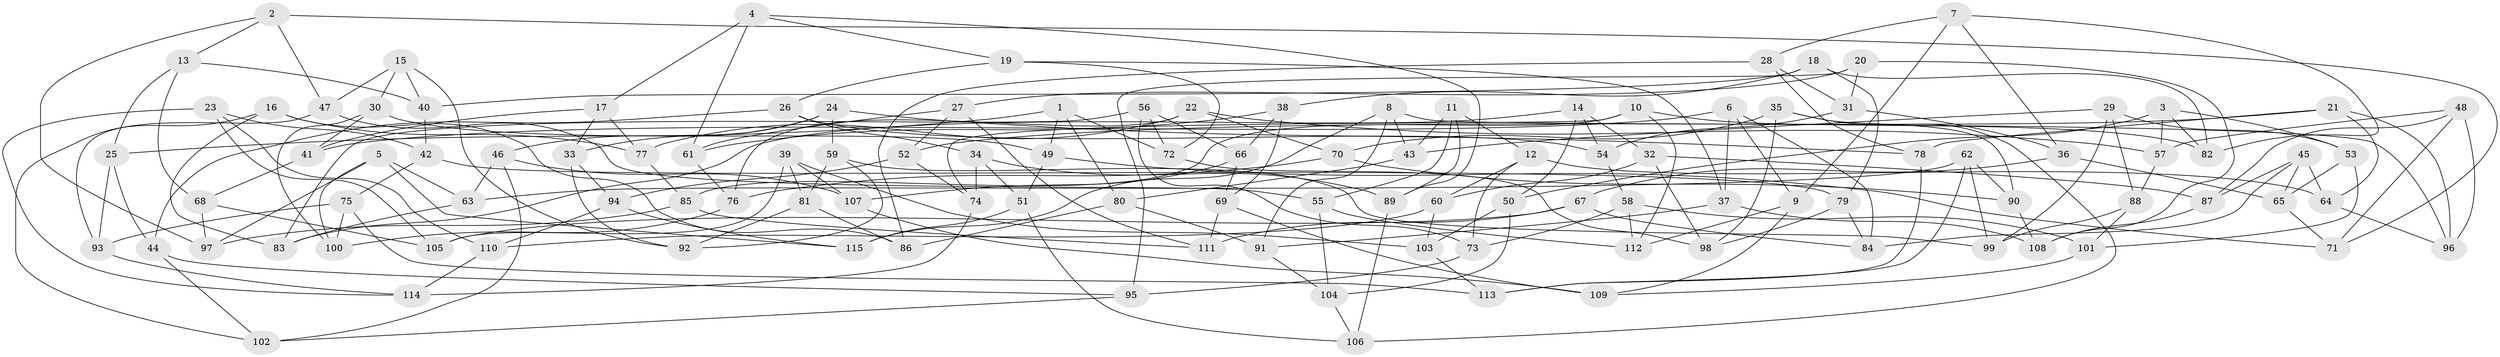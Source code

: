 // coarse degree distribution, {4: 0.7605633802816901, 10: 0.028169014084507043, 11: 0.07042253521126761, 9: 0.04225352112676056, 8: 0.014084507042253521, 3: 0.08450704225352113}
// Generated by graph-tools (version 1.1) at 2025/53/03/04/25 22:53:59]
// undirected, 115 vertices, 230 edges
graph export_dot {
  node [color=gray90,style=filled];
  1;
  2;
  3;
  4;
  5;
  6;
  7;
  8;
  9;
  10;
  11;
  12;
  13;
  14;
  15;
  16;
  17;
  18;
  19;
  20;
  21;
  22;
  23;
  24;
  25;
  26;
  27;
  28;
  29;
  30;
  31;
  32;
  33;
  34;
  35;
  36;
  37;
  38;
  39;
  40;
  41;
  42;
  43;
  44;
  45;
  46;
  47;
  48;
  49;
  50;
  51;
  52;
  53;
  54;
  55;
  56;
  57;
  58;
  59;
  60;
  61;
  62;
  63;
  64;
  65;
  66;
  67;
  68;
  69;
  70;
  71;
  72;
  73;
  74;
  75;
  76;
  77;
  78;
  79;
  80;
  81;
  82;
  83;
  84;
  85;
  86;
  87;
  88;
  89;
  90;
  91;
  92;
  93;
  94;
  95;
  96;
  97;
  98;
  99;
  100;
  101;
  102;
  103;
  104;
  105;
  106;
  107;
  108;
  109;
  110;
  111;
  112;
  113;
  114;
  115;
  1 -- 80;
  1 -- 25;
  1 -- 49;
  1 -- 72;
  2 -- 13;
  2 -- 71;
  2 -- 97;
  2 -- 47;
  3 -- 57;
  3 -- 50;
  3 -- 82;
  3 -- 53;
  4 -- 89;
  4 -- 19;
  4 -- 17;
  4 -- 61;
  5 -- 63;
  5 -- 97;
  5 -- 115;
  5 -- 100;
  6 -- 41;
  6 -- 84;
  6 -- 9;
  6 -- 37;
  7 -- 28;
  7 -- 36;
  7 -- 9;
  7 -- 82;
  8 -- 115;
  8 -- 91;
  8 -- 43;
  8 -- 96;
  9 -- 112;
  9 -- 109;
  10 -- 112;
  10 -- 85;
  10 -- 74;
  10 -- 82;
  11 -- 43;
  11 -- 89;
  11 -- 55;
  11 -- 12;
  12 -- 64;
  12 -- 60;
  12 -- 73;
  13 -- 68;
  13 -- 25;
  13 -- 40;
  14 -- 32;
  14 -- 50;
  14 -- 83;
  14 -- 54;
  15 -- 30;
  15 -- 47;
  15 -- 40;
  15 -- 92;
  16 -- 77;
  16 -- 86;
  16 -- 102;
  16 -- 83;
  17 -- 41;
  17 -- 33;
  17 -- 77;
  18 -- 38;
  18 -- 82;
  18 -- 40;
  18 -- 79;
  19 -- 72;
  19 -- 37;
  19 -- 26;
  20 -- 27;
  20 -- 31;
  20 -- 108;
  20 -- 95;
  21 -- 78;
  21 -- 52;
  21 -- 64;
  21 -- 96;
  22 -- 76;
  22 -- 57;
  22 -- 77;
  22 -- 70;
  23 -- 110;
  23 -- 42;
  23 -- 105;
  23 -- 114;
  24 -- 78;
  24 -- 46;
  24 -- 59;
  24 -- 33;
  25 -- 93;
  25 -- 44;
  26 -- 34;
  26 -- 54;
  26 -- 44;
  27 -- 61;
  27 -- 52;
  27 -- 111;
  28 -- 78;
  28 -- 31;
  28 -- 86;
  29 -- 88;
  29 -- 43;
  29 -- 53;
  29 -- 99;
  30 -- 49;
  30 -- 100;
  30 -- 41;
  31 -- 36;
  31 -- 54;
  32 -- 87;
  32 -- 98;
  32 -- 60;
  33 -- 92;
  33 -- 94;
  34 -- 89;
  34 -- 74;
  34 -- 51;
  35 -- 70;
  35 -- 90;
  35 -- 106;
  35 -- 98;
  36 -- 65;
  36 -- 67;
  37 -- 108;
  37 -- 91;
  38 -- 61;
  38 -- 69;
  38 -- 66;
  39 -- 107;
  39 -- 103;
  39 -- 105;
  39 -- 81;
  40 -- 42;
  41 -- 68;
  42 -- 79;
  42 -- 75;
  43 -- 80;
  44 -- 95;
  44 -- 102;
  45 -- 65;
  45 -- 84;
  45 -- 87;
  45 -- 64;
  46 -- 63;
  46 -- 102;
  46 -- 107;
  47 -- 93;
  47 -- 55;
  48 -- 57;
  48 -- 96;
  48 -- 87;
  48 -- 71;
  49 -- 71;
  49 -- 51;
  50 -- 104;
  50 -- 103;
  51 -- 106;
  51 -- 115;
  52 -- 94;
  52 -- 74;
  53 -- 65;
  53 -- 101;
  54 -- 58;
  55 -- 104;
  55 -- 112;
  56 -- 66;
  56 -- 72;
  56 -- 73;
  56 -- 83;
  57 -- 88;
  58 -- 101;
  58 -- 112;
  58 -- 73;
  59 -- 99;
  59 -- 92;
  59 -- 81;
  60 -- 110;
  60 -- 103;
  61 -- 76;
  62 -- 99;
  62 -- 63;
  62 -- 113;
  62 -- 90;
  63 -- 83;
  64 -- 96;
  65 -- 71;
  66 -- 69;
  66 -- 107;
  67 -- 105;
  67 -- 111;
  67 -- 84;
  68 -- 105;
  68 -- 97;
  69 -- 111;
  69 -- 109;
  70 -- 76;
  70 -- 90;
  72 -- 98;
  73 -- 95;
  74 -- 114;
  75 -- 113;
  75 -- 100;
  75 -- 93;
  76 -- 100;
  77 -- 85;
  78 -- 113;
  79 -- 84;
  79 -- 98;
  80 -- 86;
  80 -- 91;
  81 -- 92;
  81 -- 86;
  85 -- 97;
  85 -- 111;
  87 -- 108;
  88 -- 99;
  88 -- 101;
  89 -- 106;
  90 -- 108;
  91 -- 104;
  93 -- 114;
  94 -- 115;
  94 -- 110;
  95 -- 102;
  101 -- 109;
  103 -- 113;
  104 -- 106;
  107 -- 109;
  110 -- 114;
}
